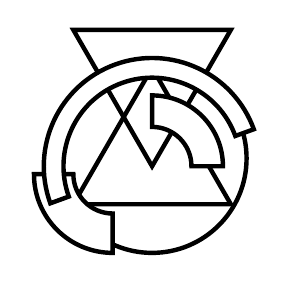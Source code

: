\begin{tikzpicture}

\tikzstyle{edge} = [draw, thick]
\tikzstyle{border} = [draw, ultra thick, black]
\tikzstyle{vertex} = [draw] 

  
% Radius of regular polygons
  \newdimen\R
  \R=2cm
  \draw[border] (0,0)--(60:\R) -- (120:\R)-- cycle;

\begin{scope}[rotate=180,yshift=-1.25 cm]
  \draw[border] (0,0)--(60:\R) -- (120:\R)-- cycle;
\end{scope}

  \draw[border] (0,0.1) circle (0.6\R);

\filldraw[border,fill=white] 
(0.5,0) 
   arc [radius=0.5, start angle=0, delta angle=90]                  
-- (0,0.9) arc [radius=0.9, start angle=90, delta angle=-90]
-- cycle;

\begin{scope}[xshift=-0.5cm,yshift=-0.1cm,rotate=180]
\filldraw[border,fill=white] (0.5,0) 
   arc [radius=0.5, start angle=0, delta angle=90]                  
-- (0,1) arc [radius=1, start angle=90, delta angle=-90]
-- cycle;
\end{scope}

\begin{scope}[xshift=0,rotate=20,scale=1.25]
\filldraw[border,fill=white] 
(0:0.9) 
   arc [radius=0.9, start angle=0, delta angle=180]                  
-- (180:1.1) arc [radius=1.1, start angle=180, delta angle=-180]
-- cycle;
\end{scope}

\end{tikzpicture}
